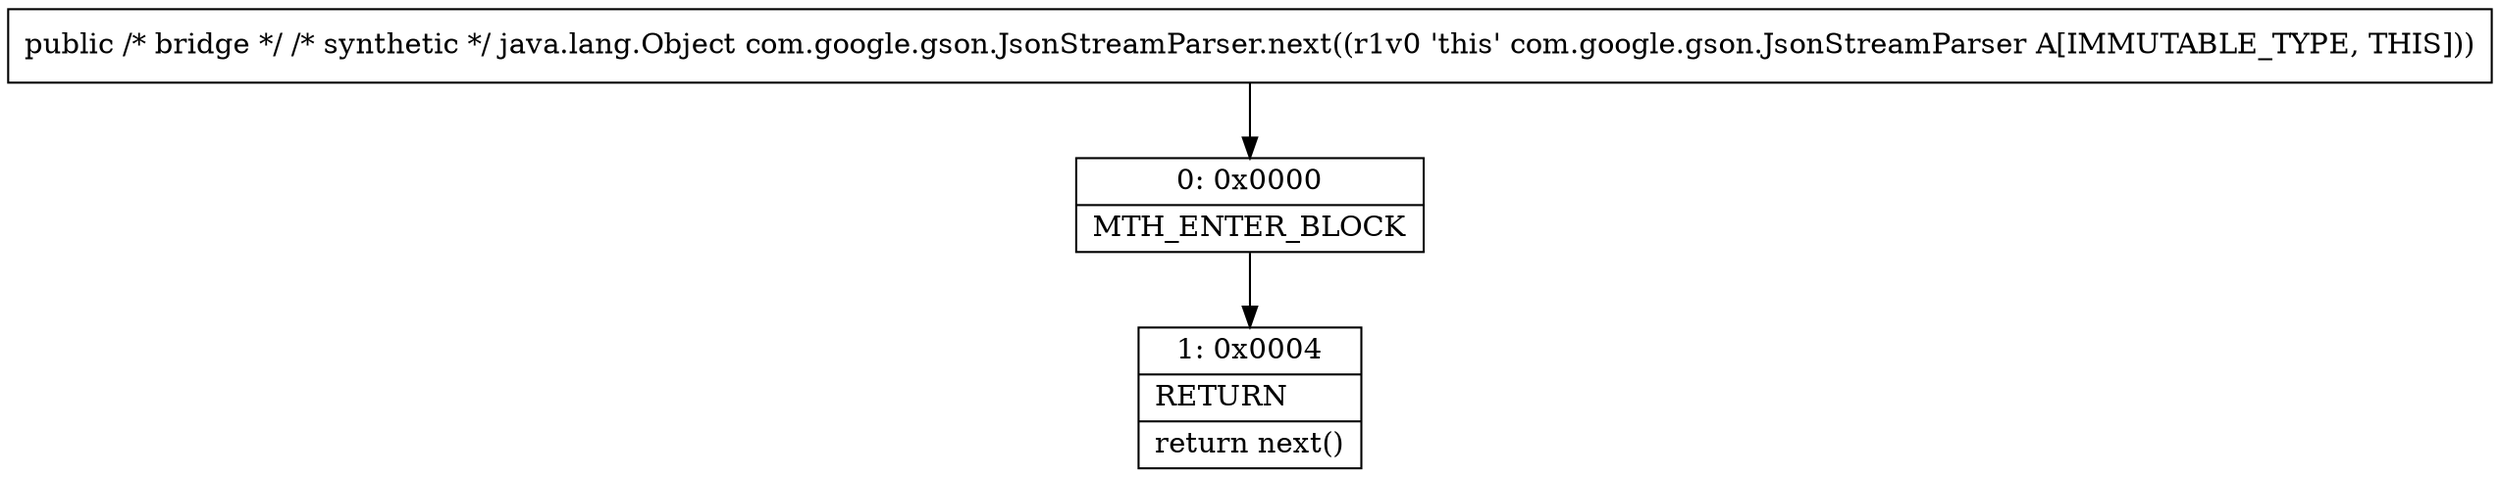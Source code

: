 digraph "CFG forcom.google.gson.JsonStreamParser.next()Ljava\/lang\/Object;" {
Node_0 [shape=record,label="{0\:\ 0x0000|MTH_ENTER_BLOCK\l}"];
Node_1 [shape=record,label="{1\:\ 0x0004|RETURN\l|return next()\l}"];
MethodNode[shape=record,label="{public \/* bridge *\/ \/* synthetic *\/ java.lang.Object com.google.gson.JsonStreamParser.next((r1v0 'this' com.google.gson.JsonStreamParser A[IMMUTABLE_TYPE, THIS])) }"];
MethodNode -> Node_0;
Node_0 -> Node_1;
}

